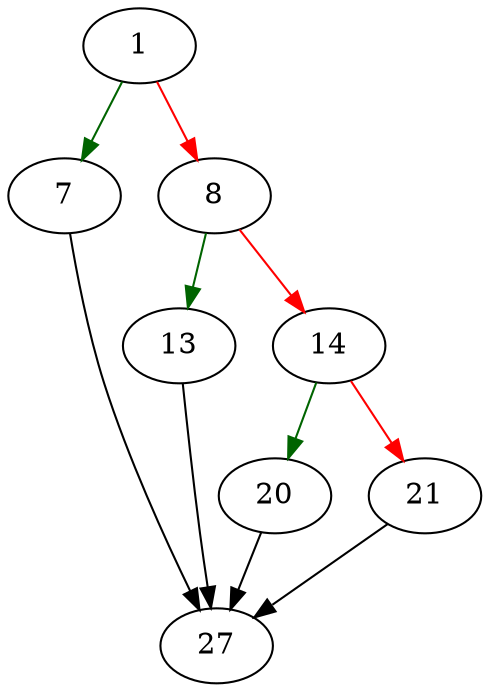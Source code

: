 strict digraph "clearTempFile" {
	// Node definitions.
	1 [entry=true];
	7;
	8;
	27;
	13;
	14;
	20;
	21;

	// Edge definitions.
	1 -> 7 [
		color=darkgreen
		cond=true
	];
	1 -> 8 [
		color=red
		cond=false
	];
	7 -> 27;
	8 -> 13 [
		color=darkgreen
		cond=true
	];
	8 -> 14 [
		color=red
		cond=false
	];
	13 -> 27;
	14 -> 20 [
		color=darkgreen
		cond=true
	];
	14 -> 21 [
		color=red
		cond=false
	];
	20 -> 27;
	21 -> 27;
}